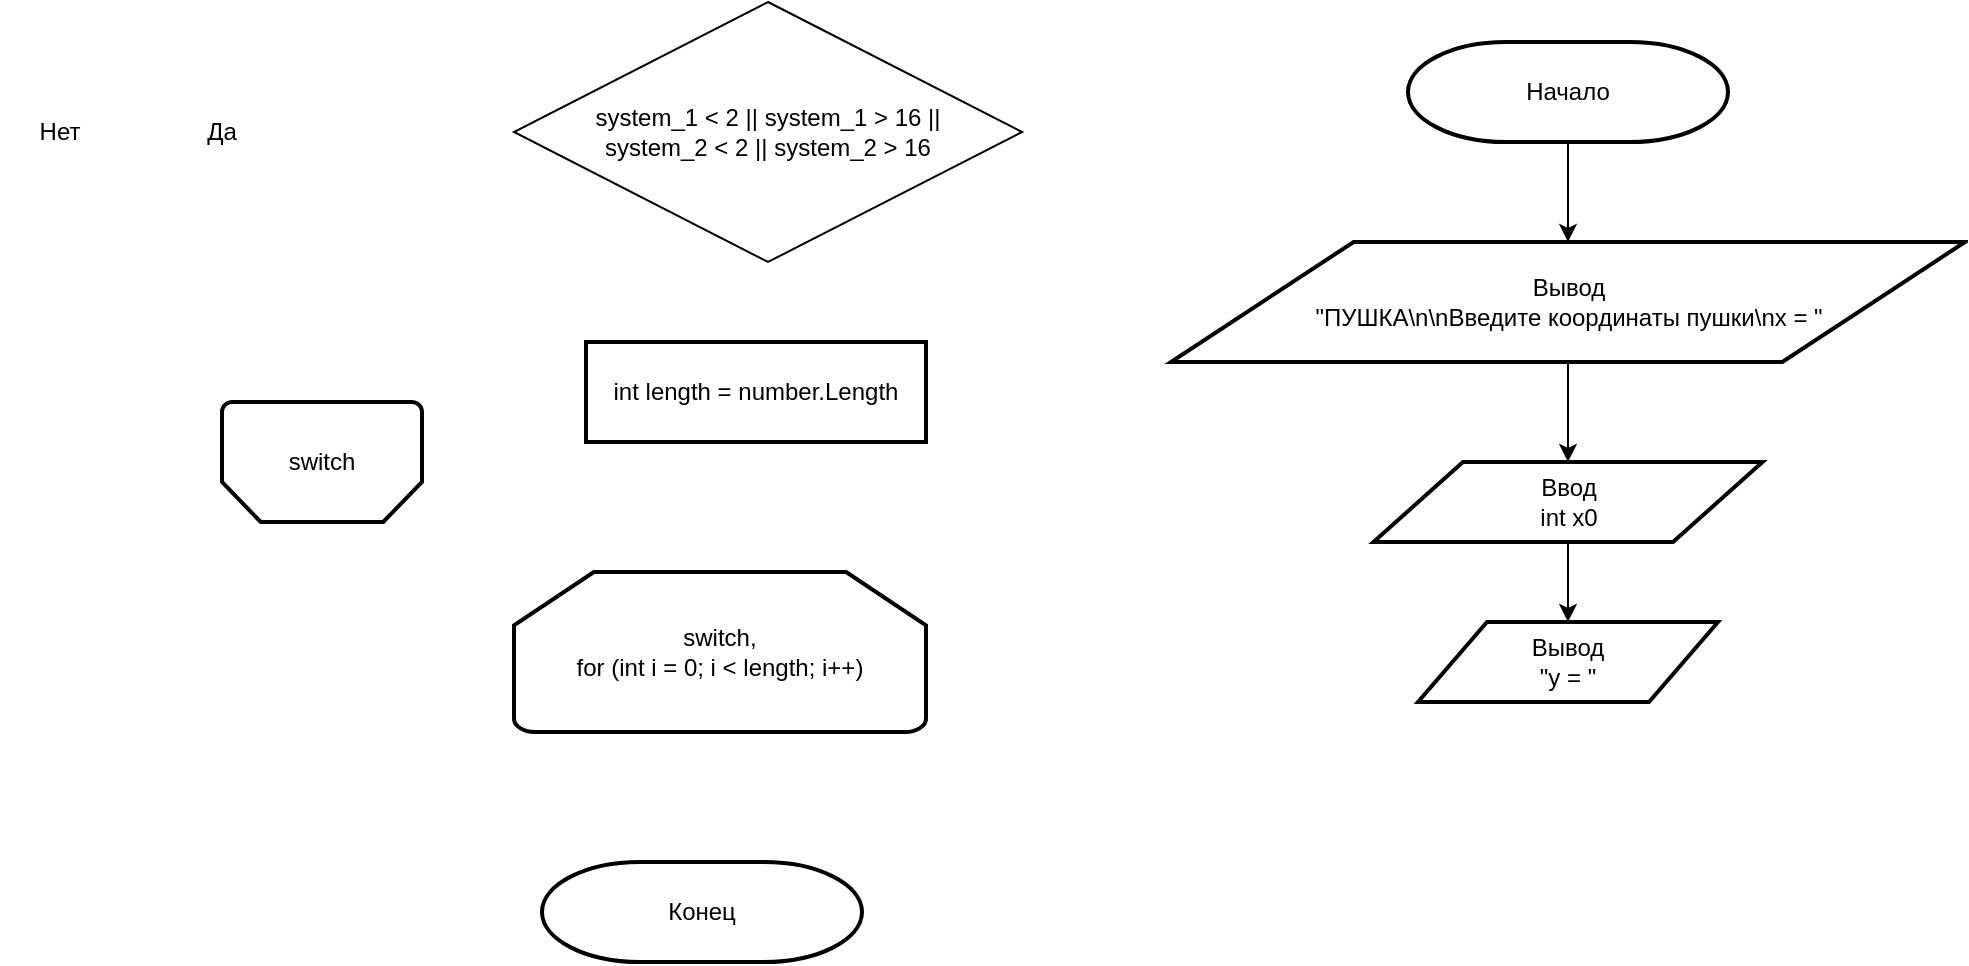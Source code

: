 <mxfile version="21.2.3" type="device">
  <diagram name="Страница 1" id="Z9K1tNPKtI9AY-vkeQpS">
    <mxGraphModel dx="2193" dy="758" grid="1" gridSize="10" guides="1" tooltips="1" connect="1" arrows="1" fold="1" page="1" pageScale="1" pageWidth="827" pageHeight="1169" math="0" shadow="0">
      <root>
        <mxCell id="0" />
        <mxCell id="1" parent="0" />
        <mxCell id="5Sh11DfWduWXIzgKbaSe-2" style="edgeStyle=orthogonalEdgeStyle;rounded=0;orthogonalLoop=1;jettySize=auto;html=1;exitX=0.5;exitY=1;exitDx=0;exitDy=0;exitPerimeter=0;entryX=0.5;entryY=0;entryDx=0;entryDy=0;" edge="1" parent="1" source="2JxqPy2QXHR2AHmcMR86-1" target="ryswpVJ10NMLdz56twCL-1">
          <mxGeometry relative="1" as="geometry" />
        </mxCell>
        <mxCell id="2JxqPy2QXHR2AHmcMR86-1" value="Начало" style="strokeWidth=2;html=1;shape=mxgraph.flowchart.terminator;whiteSpace=wrap;" parent="1" vertex="1">
          <mxGeometry x="334" y="40" width="160" height="50" as="geometry" />
        </mxCell>
        <mxCell id="5HvoogiQ1ebR22sNOO8Z-6" value="int length = number.Length" style="rounded=1;whiteSpace=wrap;html=1;absoluteArcSize=1;arcSize=0;strokeWidth=2;" parent="1" vertex="1">
          <mxGeometry x="-77" y="190" width="170" height="50" as="geometry" />
        </mxCell>
        <mxCell id="5HvoogiQ1ebR22sNOO8Z-12" value="switch,&lt;br&gt;for (int i = 0; i &amp;lt; length; i++)" style="strokeWidth=2;html=1;shape=mxgraph.flowchart.loop_limit;whiteSpace=wrap;" parent="1" vertex="1">
          <mxGeometry x="-113" y="305" width="206" height="80" as="geometry" />
        </mxCell>
        <mxCell id="5Sh11DfWduWXIzgKbaSe-4" style="edgeStyle=orthogonalEdgeStyle;rounded=0;orthogonalLoop=1;jettySize=auto;html=1;exitX=0.5;exitY=1;exitDx=0;exitDy=0;entryX=0.5;entryY=0;entryDx=0;entryDy=0;" edge="1" parent="1" source="ryswpVJ10NMLdz56twCL-1" target="5Sh11DfWduWXIzgKbaSe-3">
          <mxGeometry relative="1" as="geometry" />
        </mxCell>
        <mxCell id="ryswpVJ10NMLdz56twCL-1" value="Вывод&lt;br&gt;&quot;ПУШКА\n\nВведите координаты пушки\nx = &quot;" style="shape=parallelogram;html=1;strokeWidth=2;perimeter=parallelogramPerimeter;whiteSpace=wrap;rounded=1;arcSize=0;size=0.23;" parent="1" vertex="1">
          <mxGeometry x="215.5" y="140" width="397" height="60" as="geometry" />
        </mxCell>
        <mxCell id="ryswpVJ10NMLdz56twCL-5" value="" style="group" parent="1" vertex="1" connectable="0">
          <mxGeometry x="-259" y="220" width="100" height="60" as="geometry" />
        </mxCell>
        <mxCell id="ryswpVJ10NMLdz56twCL-3" value="" style="strokeWidth=2;html=1;shape=mxgraph.flowchart.loop_limit;whiteSpace=wrap;rotation=-180;" parent="ryswpVJ10NMLdz56twCL-5" vertex="1">
          <mxGeometry width="100" height="60" as="geometry" />
        </mxCell>
        <mxCell id="ryswpVJ10NMLdz56twCL-4" value="switch" style="text;html=1;strokeColor=none;fillColor=none;align=center;verticalAlign=middle;whiteSpace=wrap;rounded=0;" parent="ryswpVJ10NMLdz56twCL-5" vertex="1">
          <mxGeometry x="20" y="15" width="60" height="30" as="geometry" />
        </mxCell>
        <mxCell id="EwrpvE9RAgZ8z1VkeaF3-3" value="system_1 &amp;lt; 2 || system_1 &amp;gt; 16 ||&lt;br&gt;system_2 &amp;lt; 2 || system_2 &amp;gt; 16" style="rhombus;whiteSpace=wrap;html=1;" parent="1" vertex="1">
          <mxGeometry x="-113" y="20" width="254" height="130" as="geometry" />
        </mxCell>
        <mxCell id="EwrpvE9RAgZ8z1VkeaF3-10" value="Да" style="text;html=1;strokeColor=none;fillColor=none;align=center;verticalAlign=middle;whiteSpace=wrap;rounded=0;" parent="1" vertex="1">
          <mxGeometry x="-289" y="70" width="60" height="30" as="geometry" />
        </mxCell>
        <mxCell id="EwrpvE9RAgZ8z1VkeaF3-16" value="Нет" style="text;html=1;strokeColor=none;fillColor=none;align=center;verticalAlign=middle;whiteSpace=wrap;rounded=0;" parent="1" vertex="1">
          <mxGeometry x="-370" y="70" width="60" height="30" as="geometry" />
        </mxCell>
        <mxCell id="EwrpvE9RAgZ8z1VkeaF3-70" value="Конец" style="strokeWidth=2;html=1;shape=mxgraph.flowchart.terminator;whiteSpace=wrap;" parent="1" vertex="1">
          <mxGeometry x="-99" y="450" width="160" height="50" as="geometry" />
        </mxCell>
        <mxCell id="5Sh11DfWduWXIzgKbaSe-6" style="edgeStyle=orthogonalEdgeStyle;rounded=0;orthogonalLoop=1;jettySize=auto;html=1;exitX=0.5;exitY=1;exitDx=0;exitDy=0;entryX=0.5;entryY=0;entryDx=0;entryDy=0;" edge="1" parent="1" source="5Sh11DfWduWXIzgKbaSe-3" target="5Sh11DfWduWXIzgKbaSe-5">
          <mxGeometry relative="1" as="geometry" />
        </mxCell>
        <mxCell id="5Sh11DfWduWXIzgKbaSe-3" value="Ввод&lt;br&gt;int x0" style="shape=parallelogram;html=1;strokeWidth=2;perimeter=parallelogramPerimeter;whiteSpace=wrap;rounded=1;arcSize=0;size=0.23;" vertex="1" parent="1">
          <mxGeometry x="316.75" y="250" width="194.5" height="40" as="geometry" />
        </mxCell>
        <mxCell id="5Sh11DfWduWXIzgKbaSe-5" value="Вывод&lt;br&gt;&quot;y = &quot;" style="shape=parallelogram;html=1;strokeWidth=2;perimeter=parallelogramPerimeter;whiteSpace=wrap;rounded=1;arcSize=0;size=0.23;" vertex="1" parent="1">
          <mxGeometry x="339" y="330" width="150" height="40" as="geometry" />
        </mxCell>
      </root>
    </mxGraphModel>
  </diagram>
</mxfile>
